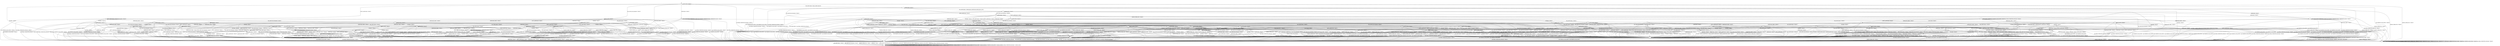 digraph h19 {
s0 [label="s0"];
s1 [label="s1"];
s2 [label="s2"];
s6 [label="s6"];
s8 [label="s8"];
s10 [label="s10"];
s39 [label="s39"];
s46 [label="s46"];
s3 [label="s3"];
s4 [label="s4"];
s7 [label="s7"];
s9 [label="s9"];
s11 [label="s11"];
s15 [label="s15"];
s16 [label="s16"];
s47 [label="s47"];
s48 [label="s48"];
s49 [label="s49"];
s51 [label="s51"];
s60 [label="s60"];
s61 [label="s61"];
s5 [label="s5"];
s12 [label="s12"];
s17 [label="s17"];
s18 [label="s18"];
s19 [label="s19"];
s24 [label="s24"];
s26 [label="s26"];
s27 [label="s27"];
s32 [label="s32"];
s50 [label="s50"];
s52 [label="s52"];
s62 [label="s62"];
s63 [label="s63"];
s64 [label="s64"];
s66 [label="s66"];
s68 [label="s68"];
s69 [label="s69"];
s70 [label="s70"];
s13 [label="s13"];
s20 [label="s20"];
s23 [label="s23"];
s28 [label="s28"];
s29 [label="s29"];
s30 [label="s30"];
s33 [label="s33"];
s34 [label="s34"];
s37 [label="s37"];
s53 [label="s53"];
s65 [label="s65"];
s67 [label="s67"];
s71 [label="s71"];
s14 [label="s14"];
s21 [label="s21"];
s22 [label="s22"];
s31 [label="s31"];
s36 [label="s36"];
s38 [label="s38"];
s40 [label="s40"];
s54 [label="s54"];
s57 [label="s57"];
s25 [label="s25"];
s35 [label="s35"];
s41 [label="s41"];
s42 [label="s42"];
s45 [label="s45"];
s55 [label="s55"];
s58 [label="s58"];
s43 [label="s43"];
s44 [label="s44"];
s56 [label="s56"];
s59 [label="s59"];
s0 -> s1 [label="RSA_CLIENT_HELLO / HELLO_VERIFY_REQUEST"];
s0 -> s2 [label="RSA_CLIENT_KEY_EXCHANGE / TIMEOUT"];
s0 -> s8 [label="CHANGE_CIPHER_SPEC / TIMEOUT"];
s0 -> s10 [label="FINISHED / TIMEOUT"];
s0 -> s0 [label="APPLICATION / TIMEOUT"];
s0 -> s46 [label="CERTIFICATE / TIMEOUT"];
s0 -> s39 [label="EMPTY_CERTIFICATE / TIMEOUT"];
s0 -> s10 [label="CERTIFICATE_VERIFY / TIMEOUT"];
s0 -> s6 [label="Alert(WARNING,CLOSE_NOTIFY) / TIMEOUT"];
s0 -> s6 [label="Alert(FATAL,UNEXPECTED_MESSAGE) / TIMEOUT"];
s1 -> s3 [label="RSA_CLIENT_HELLO / SERVER_HELLO,CERTIFICATE,SERVER_HELLO_DONE"];
s1 -> s4 [label="RSA_CLIENT_KEY_EXCHANGE / TIMEOUT"];
s1 -> s8 [label="CHANGE_CIPHER_SPEC / TIMEOUT"];
s1 -> s11 [label="FINISHED / TIMEOUT"];
s1 -> s1 [label="APPLICATION / TIMEOUT"];
s1 -> s16 [label="CERTIFICATE / TIMEOUT"];
s1 -> s15 [label="EMPTY_CERTIFICATE / TIMEOUT"];
s1 -> s11 [label="CERTIFICATE_VERIFY / TIMEOUT"];
s1 -> s6 [label="Alert(WARNING,CLOSE_NOTIFY) / Alert(WARNING,CLOSE_NOTIFY)"];
s1 -> s6 [label="Alert(FATAL,UNEXPECTED_MESSAGE) / TIMEOUT"];
s2 -> s49 [label="RSA_CLIENT_HELLO / TIMEOUT"];
s2 -> s10 [label="RSA_CLIENT_KEY_EXCHANGE / TIMEOUT"];
s2 -> s9 [label="CHANGE_CIPHER_SPEC / TIMEOUT"];
s2 -> s60 [label="FINISHED / TIMEOUT"];
s2 -> s2 [label="APPLICATION / TIMEOUT"];
s2 -> s51 [label="CERTIFICATE / TIMEOUT"];
s2 -> s51 [label="EMPTY_CERTIFICATE / TIMEOUT"];
s2 -> s47 [label="CERTIFICATE_VERIFY / TIMEOUT"];
s2 -> s6 [label="Alert(WARNING,CLOSE_NOTIFY) / TIMEOUT"];
s2 -> s6 [label="Alert(FATAL,UNEXPECTED_MESSAGE) / TIMEOUT"];
s6 -> s7 [label="RSA_CLIENT_HELLO / TIMEOUT"];
s6 -> s7 [label="RSA_CLIENT_KEY_EXCHANGE / TIMEOUT"];
s6 -> s7 [label="CHANGE_CIPHER_SPEC / TIMEOUT"];
s6 -> s7 [label="FINISHED / TIMEOUT"];
s6 -> s7 [label="APPLICATION / TIMEOUT"];
s6 -> s7 [label="CERTIFICATE / TIMEOUT"];
s6 -> s7 [label="EMPTY_CERTIFICATE / TIMEOUT"];
s6 -> s7 [label="CERTIFICATE_VERIFY / TIMEOUT"];
s6 -> s7 [label="Alert(WARNING,CLOSE_NOTIFY) / TIMEOUT"];
s6 -> s7 [label="Alert(FATAL,UNEXPECTED_MESSAGE) / TIMEOUT"];
s8 -> s8 [label="RSA_CLIENT_HELLO / TIMEOUT"];
s8 -> s8 [label="RSA_CLIENT_KEY_EXCHANGE / TIMEOUT"];
s8 -> s8 [label="CHANGE_CIPHER_SPEC / TIMEOUT"];
s8 -> s8 [label="FINISHED / TIMEOUT"];
s8 -> s8 [label="APPLICATION / TIMEOUT"];
s8 -> s8 [label="CERTIFICATE / TIMEOUT"];
s8 -> s8 [label="EMPTY_CERTIFICATE / TIMEOUT"];
s8 -> s8 [label="CERTIFICATE_VERIFY / TIMEOUT"];
s8 -> s8 [label="Alert(WARNING,CLOSE_NOTIFY) / TIMEOUT"];
s8 -> s8 [label="Alert(FATAL,UNEXPECTED_MESSAGE) / TIMEOUT"];
s10 -> s10 [label="RSA_CLIENT_HELLO / TIMEOUT"];
s10 -> s10 [label="RSA_CLIENT_KEY_EXCHANGE / TIMEOUT"];
s10 -> s8 [label="CHANGE_CIPHER_SPEC / TIMEOUT"];
s10 -> s10 [label="FINISHED / TIMEOUT"];
s10 -> s10 [label="APPLICATION / TIMEOUT"];
s10 -> s10 [label="CERTIFICATE / TIMEOUT"];
s10 -> s10 [label="EMPTY_CERTIFICATE / TIMEOUT"];
s10 -> s10 [label="CERTIFICATE_VERIFY / TIMEOUT"];
s10 -> s6 [label="Alert(WARNING,CLOSE_NOTIFY) / TIMEOUT"];
s10 -> s6 [label="Alert(FATAL,UNEXPECTED_MESSAGE) / TIMEOUT"];
s39 -> s39 [label="RSA_CLIENT_HELLO / TIMEOUT"];
s39 -> s51 [label="RSA_CLIENT_KEY_EXCHANGE / TIMEOUT"];
s39 -> s9 [label="CHANGE_CIPHER_SPEC / TIMEOUT"];
s39 -> s61 [label="FINISHED / TIMEOUT"];
s39 -> s39 [label="APPLICATION / TIMEOUT"];
s39 -> s10 [label="CERTIFICATE / TIMEOUT"];
s39 -> s10 [label="EMPTY_CERTIFICATE / TIMEOUT"];
s39 -> s48 [label="CERTIFICATE_VERIFY / TIMEOUT"];
s39 -> s6 [label="Alert(WARNING,CLOSE_NOTIFY) / TIMEOUT"];
s39 -> s6 [label="Alert(FATAL,UNEXPECTED_MESSAGE) / TIMEOUT"];
s46 -> s46 [label="RSA_CLIENT_HELLO / TIMEOUT"];
s46 -> s46 [label="RSA_CLIENT_KEY_EXCHANGE / TIMEOUT"];
s46 -> s8 [label="CHANGE_CIPHER_SPEC / TIMEOUT"];
s46 -> s46 [label="FINISHED / TIMEOUT"];
s46 -> s46 [label="APPLICATION / TIMEOUT"];
s46 -> s10 [label="CERTIFICATE / TIMEOUT"];
s46 -> s10 [label="EMPTY_CERTIFICATE / TIMEOUT"];
s46 -> s48 [label="CERTIFICATE_VERIFY / TIMEOUT"];
s46 -> s6 [label="Alert(WARNING,CLOSE_NOTIFY) / TIMEOUT"];
s46 -> s6 [label="Alert(FATAL,UNEXPECTED_MESSAGE) / TIMEOUT"];
s3 -> s6 [label="RSA_CLIENT_HELLO / Alert(FATAL,UNEXPECTED_MESSAGE)"];
s3 -> s12 [label="RSA_CLIENT_KEY_EXCHANGE / TIMEOUT"];
s3 -> s8 [label="CHANGE_CIPHER_SPEC / TIMEOUT"];
s3 -> s11 [label="FINISHED / TIMEOUT"];
s3 -> s3 [label="APPLICATION / TIMEOUT"];
s3 -> s16 [label="CERTIFICATE / TIMEOUT"];
s3 -> s15 [label="EMPTY_CERTIFICATE / TIMEOUT"];
s3 -> s11 [label="CERTIFICATE_VERIFY / TIMEOUT"];
s3 -> s6 [label="Alert(WARNING,CLOSE_NOTIFY) / Alert(WARNING,CLOSE_NOTIFY)"];
s3 -> s6 [label="Alert(FATAL,UNEXPECTED_MESSAGE) / TIMEOUT"];
s4 -> s19 [label="RSA_CLIENT_HELLO / TIMEOUT"];
s4 -> s11 [label="RSA_CLIENT_KEY_EXCHANGE / TIMEOUT"];
s4 -> s5 [label="CHANGE_CIPHER_SPEC / TIMEOUT"];
s4 -> s17 [label="FINISHED / TIMEOUT"];
s4 -> s4 [label="APPLICATION / TIMEOUT"];
s4 -> s26 [label="CERTIFICATE / TIMEOUT"];
s4 -> s26 [label="EMPTY_CERTIFICATE / TIMEOUT"];
s4 -> s32 [label="CERTIFICATE_VERIFY / TIMEOUT"];
s4 -> s6 [label="Alert(WARNING,CLOSE_NOTIFY) / Alert(WARNING,CLOSE_NOTIFY)"];
s4 -> s6 [label="Alert(FATAL,UNEXPECTED_MESSAGE) / TIMEOUT"];
s7 -> s7 [label="RSA_CLIENT_HELLO / SOCKET_CLOSED"];
s7 -> s7 [label="RSA_CLIENT_KEY_EXCHANGE / SOCKET_CLOSED"];
s7 -> s7 [label="CHANGE_CIPHER_SPEC / SOCKET_CLOSED"];
s7 -> s7 [label="FINISHED / SOCKET_CLOSED"];
s7 -> s7 [label="APPLICATION / SOCKET_CLOSED"];
s7 -> s7 [label="CERTIFICATE / SOCKET_CLOSED"];
s7 -> s7 [label="EMPTY_CERTIFICATE / SOCKET_CLOSED"];
s7 -> s7 [label="CERTIFICATE_VERIFY / SOCKET_CLOSED"];
s7 -> s7 [label="Alert(WARNING,CLOSE_NOTIFY) / SOCKET_CLOSED"];
s7 -> s7 [label="Alert(FATAL,UNEXPECTED_MESSAGE) / SOCKET_CLOSED"];
s9 -> s6 [label="RSA_CLIENT_HELLO / TIMEOUT"];
s9 -> s6 [label="RSA_CLIENT_KEY_EXCHANGE / TIMEOUT"];
s9 -> s8 [label="CHANGE_CIPHER_SPEC / TIMEOUT"];
s9 -> s6 [label="FINISHED / TIMEOUT"];
s9 -> s9 [label="APPLICATION / TIMEOUT"];
s9 -> s6 [label="CERTIFICATE / TIMEOUT"];
s9 -> s6 [label="EMPTY_CERTIFICATE / TIMEOUT"];
s9 -> s6 [label="CERTIFICATE_VERIFY / TIMEOUT"];
s9 -> s9 [label="Alert(WARNING,CLOSE_NOTIFY) / TIMEOUT"];
s9 -> s9 [label="Alert(FATAL,UNEXPECTED_MESSAGE) / TIMEOUT"];
s11 -> s11 [label="RSA_CLIENT_HELLO / TIMEOUT"];
s11 -> s11 [label="RSA_CLIENT_KEY_EXCHANGE / TIMEOUT"];
s11 -> s8 [label="CHANGE_CIPHER_SPEC / TIMEOUT"];
s11 -> s11 [label="FINISHED / TIMEOUT"];
s11 -> s11 [label="APPLICATION / TIMEOUT"];
s11 -> s11 [label="CERTIFICATE / TIMEOUT"];
s11 -> s11 [label="EMPTY_CERTIFICATE / TIMEOUT"];
s11 -> s11 [label="CERTIFICATE_VERIFY / TIMEOUT"];
s11 -> s6 [label="Alert(WARNING,CLOSE_NOTIFY) / Alert(WARNING,CLOSE_NOTIFY)"];
s11 -> s6 [label="Alert(FATAL,UNEXPECTED_MESSAGE) / TIMEOUT"];
s15 -> s24 [label="RSA_CLIENT_HELLO / TIMEOUT"];
s15 -> s26 [label="RSA_CLIENT_KEY_EXCHANGE / TIMEOUT"];
s15 -> s5 [label="CHANGE_CIPHER_SPEC / TIMEOUT"];
s15 -> s18 [label="FINISHED / TIMEOUT"];
s15 -> s15 [label="APPLICATION / TIMEOUT"];
s15 -> s11 [label="CERTIFICATE / TIMEOUT"];
s15 -> s11 [label="EMPTY_CERTIFICATE / TIMEOUT"];
s15 -> s27 [label="CERTIFICATE_VERIFY / TIMEOUT"];
s15 -> s6 [label="Alert(WARNING,CLOSE_NOTIFY) / Alert(WARNING,CLOSE_NOTIFY)"];
s15 -> s6 [label="Alert(FATAL,UNEXPECTED_MESSAGE) / TIMEOUT"];
s16 -> s16 [label="RSA_CLIENT_HELLO / TIMEOUT"];
s16 -> s16 [label="RSA_CLIENT_KEY_EXCHANGE / TIMEOUT"];
s16 -> s8 [label="CHANGE_CIPHER_SPEC / TIMEOUT"];
s16 -> s16 [label="FINISHED / TIMEOUT"];
s16 -> s16 [label="APPLICATION / TIMEOUT"];
s16 -> s11 [label="CERTIFICATE / TIMEOUT"];
s16 -> s11 [label="EMPTY_CERTIFICATE / TIMEOUT"];
s16 -> s27 [label="CERTIFICATE_VERIFY / TIMEOUT"];
s16 -> s6 [label="Alert(WARNING,CLOSE_NOTIFY) / Alert(WARNING,CLOSE_NOTIFY)"];
s16 -> s6 [label="Alert(FATAL,UNEXPECTED_MESSAGE) / TIMEOUT"];
s47 -> s50 [label="RSA_CLIENT_HELLO / TIMEOUT"];
s47 -> s10 [label="RSA_CLIENT_KEY_EXCHANGE / TIMEOUT"];
s47 -> s9 [label="CHANGE_CIPHER_SPEC / TIMEOUT"];
s47 -> s62 [label="FINISHED / TIMEOUT"];
s47 -> s47 [label="APPLICATION / TIMEOUT"];
s47 -> s52 [label="CERTIFICATE / TIMEOUT"];
s47 -> s52 [label="EMPTY_CERTIFICATE / TIMEOUT"];
s47 -> s10 [label="CERTIFICATE_VERIFY / TIMEOUT"];
s47 -> s6 [label="Alert(WARNING,CLOSE_NOTIFY) / TIMEOUT"];
s47 -> s6 [label="Alert(FATAL,UNEXPECTED_MESSAGE) / TIMEOUT"];
s48 -> s68 [label="RSA_CLIENT_HELLO / TIMEOUT"];
s48 -> s52 [label="RSA_CLIENT_KEY_EXCHANGE / TIMEOUT"];
s48 -> s9 [label="CHANGE_CIPHER_SPEC / TIMEOUT"];
s48 -> s63 [label="FINISHED / TIMEOUT"];
s48 -> s48 [label="APPLICATION / TIMEOUT"];
s48 -> s10 [label="CERTIFICATE / TIMEOUT"];
s48 -> s10 [label="EMPTY_CERTIFICATE / TIMEOUT"];
s48 -> s10 [label="CERTIFICATE_VERIFY / TIMEOUT"];
s48 -> s6 [label="Alert(WARNING,CLOSE_NOTIFY) / TIMEOUT"];
s48 -> s6 [label="Alert(FATAL,UNEXPECTED_MESSAGE) / TIMEOUT"];
s49 -> s10 [label="RSA_CLIENT_HELLO / TIMEOUT"];
s49 -> s10 [label="RSA_CLIENT_KEY_EXCHANGE / TIMEOUT"];
s49 -> s9 [label="CHANGE_CIPHER_SPEC / TIMEOUT"];
s49 -> s64 [label="FINISHED / TIMEOUT"];
s49 -> s49 [label="APPLICATION / TIMEOUT"];
s49 -> s69 [label="CERTIFICATE / TIMEOUT"];
s49 -> s69 [label="EMPTY_CERTIFICATE / TIMEOUT"];
s49 -> s50 [label="CERTIFICATE_VERIFY / TIMEOUT"];
s49 -> s6 [label="Alert(WARNING,CLOSE_NOTIFY) / TIMEOUT"];
s49 -> s6 [label="Alert(FATAL,UNEXPECTED_MESSAGE) / TIMEOUT"];
s51 -> s69 [label="RSA_CLIENT_HELLO / TIMEOUT"];
s51 -> s10 [label="RSA_CLIENT_KEY_EXCHANGE / TIMEOUT"];
s51 -> s9 [label="CHANGE_CIPHER_SPEC / TIMEOUT"];
s51 -> s66 [label="FINISHED / TIMEOUT"];
s51 -> s51 [label="APPLICATION / TIMEOUT"];
s51 -> s10 [label="CERTIFICATE / TIMEOUT"];
s51 -> s10 [label="EMPTY_CERTIFICATE / TIMEOUT"];
s51 -> s52 [label="CERTIFICATE_VERIFY / TIMEOUT"];
s51 -> s6 [label="Alert(WARNING,CLOSE_NOTIFY) / TIMEOUT"];
s51 -> s6 [label="Alert(FATAL,UNEXPECTED_MESSAGE) / TIMEOUT"];
s60 -> s64 [label="RSA_CLIENT_HELLO / TIMEOUT"];
s60 -> s10 [label="RSA_CLIENT_KEY_EXCHANGE / TIMEOUT"];
s60 -> s9 [label="CHANGE_CIPHER_SPEC / TIMEOUT"];
s60 -> s10 [label="FINISHED / TIMEOUT"];
s60 -> s60 [label="APPLICATION / TIMEOUT"];
s60 -> s66 [label="CERTIFICATE / TIMEOUT"];
s60 -> s66 [label="EMPTY_CERTIFICATE / TIMEOUT"];
s60 -> s62 [label="CERTIFICATE_VERIFY / TIMEOUT"];
s60 -> s6 [label="Alert(WARNING,CLOSE_NOTIFY) / TIMEOUT"];
s60 -> s6 [label="Alert(FATAL,UNEXPECTED_MESSAGE) / TIMEOUT"];
s61 -> s70 [label="RSA_CLIENT_HELLO / TIMEOUT"];
s61 -> s66 [label="RSA_CLIENT_KEY_EXCHANGE / TIMEOUT"];
s61 -> s9 [label="CHANGE_CIPHER_SPEC / TIMEOUT"];
s61 -> s10 [label="FINISHED / TIMEOUT"];
s61 -> s61 [label="APPLICATION / TIMEOUT"];
s61 -> s10 [label="CERTIFICATE / TIMEOUT"];
s61 -> s10 [label="EMPTY_CERTIFICATE / TIMEOUT"];
s61 -> s63 [label="CERTIFICATE_VERIFY / TIMEOUT"];
s61 -> s6 [label="Alert(WARNING,CLOSE_NOTIFY) / TIMEOUT"];
s61 -> s6 [label="Alert(FATAL,UNEXPECTED_MESSAGE) / TIMEOUT"];
s5 -> s6 [label="RSA_CLIENT_HELLO / Alert(FATAL,UNEXPECTED_MESSAGE)"];
s5 -> s6 [label="RSA_CLIENT_KEY_EXCHANGE / Alert(FATAL,UNEXPECTED_MESSAGE)"];
s5 -> s8 [label="CHANGE_CIPHER_SPEC / TIMEOUT"];
s5 -> s6 [label="FINISHED / Alert(FATAL,UNEXPECTED_MESSAGE)"];
s5 -> s5 [label="APPLICATION / TIMEOUT"];
s5 -> s6 [label="CERTIFICATE / Alert(FATAL,UNEXPECTED_MESSAGE)"];
s5 -> s6 [label="EMPTY_CERTIFICATE / Alert(FATAL,UNEXPECTED_MESSAGE)"];
s5 -> s6 [label="CERTIFICATE_VERIFY / Alert(FATAL,UNEXPECTED_MESSAGE)"];
s5 -> s5 [label="Alert(WARNING,CLOSE_NOTIFY) / TIMEOUT"];
s5 -> s5 [label="Alert(FATAL,UNEXPECTED_MESSAGE) / TIMEOUT"];
s12 -> s19 [label="RSA_CLIENT_HELLO / TIMEOUT"];
s12 -> s11 [label="RSA_CLIENT_KEY_EXCHANGE / TIMEOUT"];
s12 -> s13 [label="CHANGE_CIPHER_SPEC / TIMEOUT"];
s12 -> s17 [label="FINISHED / TIMEOUT"];
s12 -> s12 [label="APPLICATION / TIMEOUT"];
s12 -> s26 [label="CERTIFICATE / TIMEOUT"];
s12 -> s26 [label="EMPTY_CERTIFICATE / TIMEOUT"];
s12 -> s32 [label="CERTIFICATE_VERIFY / TIMEOUT"];
s12 -> s6 [label="Alert(WARNING,CLOSE_NOTIFY) / Alert(WARNING,CLOSE_NOTIFY)"];
s12 -> s6 [label="Alert(FATAL,UNEXPECTED_MESSAGE) / TIMEOUT"];
s17 -> s20 [label="RSA_CLIENT_HELLO / TIMEOUT"];
s17 -> s11 [label="RSA_CLIENT_KEY_EXCHANGE / TIMEOUT"];
s17 -> s5 [label="CHANGE_CIPHER_SPEC / TIMEOUT"];
s17 -> s11 [label="FINISHED / TIMEOUT"];
s17 -> s17 [label="APPLICATION / TIMEOUT"];
s17 -> s30 [label="CERTIFICATE / TIMEOUT"];
s17 -> s30 [label="EMPTY_CERTIFICATE / TIMEOUT"];
s17 -> s53 [label="CERTIFICATE_VERIFY / TIMEOUT"];
s17 -> s6 [label="Alert(WARNING,CLOSE_NOTIFY) / Alert(WARNING,CLOSE_NOTIFY)"];
s17 -> s6 [label="Alert(FATAL,UNEXPECTED_MESSAGE) / TIMEOUT"];
s18 -> s23 [label="RSA_CLIENT_HELLO / TIMEOUT"];
s18 -> s30 [label="RSA_CLIENT_KEY_EXCHANGE / TIMEOUT"];
s18 -> s5 [label="CHANGE_CIPHER_SPEC / TIMEOUT"];
s18 -> s11 [label="FINISHED / TIMEOUT"];
s18 -> s18 [label="APPLICATION / TIMEOUT"];
s18 -> s11 [label="CERTIFICATE / TIMEOUT"];
s18 -> s11 [label="EMPTY_CERTIFICATE / TIMEOUT"];
s18 -> s33 [label="CERTIFICATE_VERIFY / TIMEOUT"];
s18 -> s6 [label="Alert(WARNING,CLOSE_NOTIFY) / Alert(WARNING,CLOSE_NOTIFY)"];
s18 -> s6 [label="Alert(FATAL,UNEXPECTED_MESSAGE) / TIMEOUT"];
s19 -> s11 [label="RSA_CLIENT_HELLO / TIMEOUT"];
s19 -> s11 [label="RSA_CLIENT_KEY_EXCHANGE / TIMEOUT"];
s19 -> s5 [label="CHANGE_CIPHER_SPEC / TIMEOUT"];
s19 -> s20 [label="FINISHED / TIMEOUT"];
s19 -> s19 [label="APPLICATION / TIMEOUT"];
s19 -> s28 [label="CERTIFICATE / TIMEOUT"];
s19 -> s28 [label="EMPTY_CERTIFICATE / TIMEOUT"];
s19 -> s34 [label="CERTIFICATE_VERIFY / TIMEOUT"];
s19 -> s6 [label="Alert(WARNING,CLOSE_NOTIFY) / Alert(WARNING,CLOSE_NOTIFY)"];
s19 -> s6 [label="Alert(FATAL,UNEXPECTED_MESSAGE) / TIMEOUT"];
s24 -> s11 [label="RSA_CLIENT_HELLO / TIMEOUT"];
s24 -> s28 [label="RSA_CLIENT_KEY_EXCHANGE / TIMEOUT"];
s24 -> s5 [label="CHANGE_CIPHER_SPEC / TIMEOUT"];
s24 -> s23 [label="FINISHED / TIMEOUT"];
s24 -> s24 [label="APPLICATION / TIMEOUT"];
s24 -> s11 [label="CERTIFICATE / TIMEOUT"];
s24 -> s11 [label="EMPTY_CERTIFICATE / TIMEOUT"];
s24 -> s29 [label="CERTIFICATE_VERIFY / TIMEOUT"];
s24 -> s6 [label="Alert(WARNING,CLOSE_NOTIFY) / Alert(WARNING,CLOSE_NOTIFY)"];
s24 -> s6 [label="Alert(FATAL,UNEXPECTED_MESSAGE) / TIMEOUT"];
s26 -> s28 [label="RSA_CLIENT_HELLO / TIMEOUT"];
s26 -> s11 [label="RSA_CLIENT_KEY_EXCHANGE / TIMEOUT"];
s26 -> s5 [label="CHANGE_CIPHER_SPEC / TIMEOUT"];
s26 -> s30 [label="FINISHED / TIMEOUT"];
s26 -> s26 [label="APPLICATION / TIMEOUT"];
s26 -> s11 [label="CERTIFICATE / TIMEOUT"];
s26 -> s11 [label="EMPTY_CERTIFICATE / TIMEOUT"];
s26 -> s37 [label="CERTIFICATE_VERIFY / TIMEOUT"];
s26 -> s6 [label="Alert(WARNING,CLOSE_NOTIFY) / Alert(WARNING,CLOSE_NOTIFY)"];
s26 -> s6 [label="Alert(FATAL,UNEXPECTED_MESSAGE) / TIMEOUT"];
s27 -> s29 [label="RSA_CLIENT_HELLO / TIMEOUT"];
s27 -> s37 [label="RSA_CLIENT_KEY_EXCHANGE / TIMEOUT"];
s27 -> s5 [label="CHANGE_CIPHER_SPEC / TIMEOUT"];
s27 -> s33 [label="FINISHED / TIMEOUT"];
s27 -> s27 [label="APPLICATION / TIMEOUT"];
s27 -> s11 [label="CERTIFICATE / TIMEOUT"];
s27 -> s11 [label="EMPTY_CERTIFICATE / TIMEOUT"];
s27 -> s11 [label="CERTIFICATE_VERIFY / TIMEOUT"];
s27 -> s6 [label="Alert(WARNING,CLOSE_NOTIFY) / Alert(WARNING,CLOSE_NOTIFY)"];
s27 -> s6 [label="Alert(FATAL,UNEXPECTED_MESSAGE) / TIMEOUT"];
s32 -> s34 [label="RSA_CLIENT_HELLO / TIMEOUT"];
s32 -> s11 [label="RSA_CLIENT_KEY_EXCHANGE / TIMEOUT"];
s32 -> s5 [label="CHANGE_CIPHER_SPEC / TIMEOUT"];
s32 -> s53 [label="FINISHED / TIMEOUT"];
s32 -> s32 [label="APPLICATION / TIMEOUT"];
s32 -> s37 [label="CERTIFICATE / TIMEOUT"];
s32 -> s37 [label="EMPTY_CERTIFICATE / TIMEOUT"];
s32 -> s11 [label="CERTIFICATE_VERIFY / TIMEOUT"];
s32 -> s6 [label="Alert(WARNING,CLOSE_NOTIFY) / Alert(WARNING,CLOSE_NOTIFY)"];
s32 -> s6 [label="Alert(FATAL,UNEXPECTED_MESSAGE) / TIMEOUT"];
s50 -> s10 [label="RSA_CLIENT_HELLO / TIMEOUT"];
s50 -> s10 [label="RSA_CLIENT_KEY_EXCHANGE / TIMEOUT"];
s50 -> s9 [label="CHANGE_CIPHER_SPEC / TIMEOUT"];
s50 -> s65 [label="FINISHED / TIMEOUT"];
s50 -> s50 [label="APPLICATION / TIMEOUT"];
s50 -> s68 [label="CERTIFICATE / TIMEOUT"];
s50 -> s68 [label="EMPTY_CERTIFICATE / TIMEOUT"];
s50 -> s10 [label="CERTIFICATE_VERIFY / TIMEOUT"];
s50 -> s6 [label="Alert(WARNING,CLOSE_NOTIFY) / TIMEOUT"];
s50 -> s6 [label="Alert(FATAL,UNEXPECTED_MESSAGE) / TIMEOUT"];
s52 -> s68 [label="RSA_CLIENT_HELLO / TIMEOUT"];
s52 -> s10 [label="RSA_CLIENT_KEY_EXCHANGE / TIMEOUT"];
s52 -> s9 [label="CHANGE_CIPHER_SPEC / TIMEOUT"];
s52 -> s67 [label="FINISHED / TIMEOUT"];
s52 -> s52 [label="APPLICATION / TIMEOUT"];
s52 -> s10 [label="CERTIFICATE / TIMEOUT"];
s52 -> s10 [label="EMPTY_CERTIFICATE / TIMEOUT"];
s52 -> s10 [label="CERTIFICATE_VERIFY / TIMEOUT"];
s52 -> s6 [label="Alert(WARNING,CLOSE_NOTIFY) / TIMEOUT"];
s52 -> s6 [label="Alert(FATAL,UNEXPECTED_MESSAGE) / TIMEOUT"];
s62 -> s65 [label="RSA_CLIENT_HELLO / TIMEOUT"];
s62 -> s10 [label="RSA_CLIENT_KEY_EXCHANGE / TIMEOUT"];
s62 -> s9 [label="CHANGE_CIPHER_SPEC / TIMEOUT"];
s62 -> s10 [label="FINISHED / TIMEOUT"];
s62 -> s62 [label="APPLICATION / TIMEOUT"];
s62 -> s67 [label="CERTIFICATE / TIMEOUT"];
s62 -> s67 [label="EMPTY_CERTIFICATE / TIMEOUT"];
s62 -> s10 [label="CERTIFICATE_VERIFY / TIMEOUT"];
s62 -> s6 [label="Alert(WARNING,CLOSE_NOTIFY) / TIMEOUT"];
s62 -> s6 [label="Alert(FATAL,UNEXPECTED_MESSAGE) / TIMEOUT"];
s63 -> s71 [label="RSA_CLIENT_HELLO / TIMEOUT"];
s63 -> s67 [label="RSA_CLIENT_KEY_EXCHANGE / TIMEOUT"];
s63 -> s9 [label="CHANGE_CIPHER_SPEC / TIMEOUT"];
s63 -> s10 [label="FINISHED / TIMEOUT"];
s63 -> s63 [label="APPLICATION / TIMEOUT"];
s63 -> s10 [label="CERTIFICATE / TIMEOUT"];
s63 -> s10 [label="EMPTY_CERTIFICATE / TIMEOUT"];
s63 -> s10 [label="CERTIFICATE_VERIFY / TIMEOUT"];
s63 -> s6 [label="Alert(WARNING,CLOSE_NOTIFY) / TIMEOUT"];
s63 -> s6 [label="Alert(FATAL,UNEXPECTED_MESSAGE) / TIMEOUT"];
s64 -> s10 [label="RSA_CLIENT_HELLO / TIMEOUT"];
s64 -> s10 [label="RSA_CLIENT_KEY_EXCHANGE / TIMEOUT"];
s64 -> s9 [label="CHANGE_CIPHER_SPEC / TIMEOUT"];
s64 -> s10 [label="FINISHED / TIMEOUT"];
s64 -> s64 [label="APPLICATION / TIMEOUT"];
s64 -> s70 [label="CERTIFICATE / TIMEOUT"];
s64 -> s70 [label="EMPTY_CERTIFICATE / TIMEOUT"];
s64 -> s65 [label="CERTIFICATE_VERIFY / TIMEOUT"];
s64 -> s6 [label="Alert(WARNING,CLOSE_NOTIFY) / TIMEOUT"];
s64 -> s6 [label="Alert(FATAL,UNEXPECTED_MESSAGE) / TIMEOUT"];
s66 -> s70 [label="RSA_CLIENT_HELLO / TIMEOUT"];
s66 -> s10 [label="RSA_CLIENT_KEY_EXCHANGE / TIMEOUT"];
s66 -> s9 [label="CHANGE_CIPHER_SPEC / TIMEOUT"];
s66 -> s10 [label="FINISHED / TIMEOUT"];
s66 -> s66 [label="APPLICATION / TIMEOUT"];
s66 -> s10 [label="CERTIFICATE / TIMEOUT"];
s66 -> s10 [label="EMPTY_CERTIFICATE / TIMEOUT"];
s66 -> s67 [label="CERTIFICATE_VERIFY / TIMEOUT"];
s66 -> s6 [label="Alert(WARNING,CLOSE_NOTIFY) / TIMEOUT"];
s66 -> s6 [label="Alert(FATAL,UNEXPECTED_MESSAGE) / TIMEOUT"];
s68 -> s10 [label="RSA_CLIENT_HELLO / TIMEOUT"];
s68 -> s68 [label="RSA_CLIENT_KEY_EXCHANGE / TIMEOUT"];
s68 -> s9 [label="CHANGE_CIPHER_SPEC / TIMEOUT"];
s68 -> s71 [label="FINISHED / TIMEOUT"];
s68 -> s68 [label="APPLICATION / TIMEOUT"];
s68 -> s10 [label="CERTIFICATE / TIMEOUT"];
s68 -> s10 [label="EMPTY_CERTIFICATE / TIMEOUT"];
s68 -> s10 [label="CERTIFICATE_VERIFY / TIMEOUT"];
s68 -> s6 [label="Alert(WARNING,CLOSE_NOTIFY) / TIMEOUT"];
s68 -> s6 [label="Alert(FATAL,UNEXPECTED_MESSAGE) / TIMEOUT"];
s69 -> s10 [label="RSA_CLIENT_HELLO / TIMEOUT"];
s69 -> s10 [label="RSA_CLIENT_KEY_EXCHANGE / TIMEOUT"];
s69 -> s9 [label="CHANGE_CIPHER_SPEC / TIMEOUT"];
s69 -> s70 [label="FINISHED / TIMEOUT"];
s69 -> s69 [label="APPLICATION / TIMEOUT"];
s69 -> s10 [label="CERTIFICATE / TIMEOUT"];
s69 -> s10 [label="EMPTY_CERTIFICATE / TIMEOUT"];
s69 -> s68 [label="CERTIFICATE_VERIFY / TIMEOUT"];
s69 -> s6 [label="Alert(WARNING,CLOSE_NOTIFY) / TIMEOUT"];
s69 -> s6 [label="Alert(FATAL,UNEXPECTED_MESSAGE) / TIMEOUT"];
s70 -> s10 [label="RSA_CLIENT_HELLO / TIMEOUT"];
s70 -> s70 [label="RSA_CLIENT_KEY_EXCHANGE / TIMEOUT"];
s70 -> s9 [label="CHANGE_CIPHER_SPEC / TIMEOUT"];
s70 -> s10 [label="FINISHED / TIMEOUT"];
s70 -> s70 [label="APPLICATION / TIMEOUT"];
s70 -> s10 [label="CERTIFICATE / TIMEOUT"];
s70 -> s10 [label="EMPTY_CERTIFICATE / TIMEOUT"];
s70 -> s71 [label="CERTIFICATE_VERIFY / TIMEOUT"];
s70 -> s6 [label="Alert(WARNING,CLOSE_NOTIFY) / TIMEOUT"];
s70 -> s6 [label="Alert(FATAL,UNEXPECTED_MESSAGE) / TIMEOUT"];
s13 -> s40 [label="RSA_CLIENT_HELLO / TIMEOUT"];
s13 -> s11 [label="RSA_CLIENT_KEY_EXCHANGE / TIMEOUT"];
s13 -> s8 [label="CHANGE_CIPHER_SPEC / TIMEOUT"];
s13 -> s14 [label="FINISHED / CHANGE_CIPHER_SPEC,FINISHED,CHANGE_CIPHER_SPEC,FINISHED"];
s13 -> s13 [label="APPLICATION / TIMEOUT"];
s13 -> s21 [label="CERTIFICATE / TIMEOUT"];
s13 -> s21 [label="EMPTY_CERTIFICATE / TIMEOUT"];
s13 -> s22 [label="CERTIFICATE_VERIFY / TIMEOUT"];
s13 -> s13 [label="Alert(WARNING,CLOSE_NOTIFY) / TIMEOUT"];
s13 -> s13 [label="Alert(FATAL,UNEXPECTED_MESSAGE) / TIMEOUT"];
s20 -> s11 [label="RSA_CLIENT_HELLO / TIMEOUT"];
s20 -> s11 [label="RSA_CLIENT_KEY_EXCHANGE / TIMEOUT"];
s20 -> s5 [label="CHANGE_CIPHER_SPEC / TIMEOUT"];
s20 -> s11 [label="FINISHED / TIMEOUT"];
s20 -> s20 [label="APPLICATION / TIMEOUT"];
s20 -> s31 [label="CERTIFICATE / TIMEOUT"];
s20 -> s31 [label="EMPTY_CERTIFICATE / TIMEOUT"];
s20 -> s54 [label="CERTIFICATE_VERIFY / TIMEOUT"];
s20 -> s6 [label="Alert(WARNING,CLOSE_NOTIFY) / Alert(WARNING,CLOSE_NOTIFY)"];
s20 -> s6 [label="Alert(FATAL,UNEXPECTED_MESSAGE) / TIMEOUT"];
s23 -> s11 [label="RSA_CLIENT_HELLO / TIMEOUT"];
s23 -> s31 [label="RSA_CLIENT_KEY_EXCHANGE / TIMEOUT"];
s23 -> s5 [label="CHANGE_CIPHER_SPEC / TIMEOUT"];
s23 -> s11 [label="FINISHED / TIMEOUT"];
s23 -> s23 [label="APPLICATION / TIMEOUT"];
s23 -> s11 [label="CERTIFICATE / TIMEOUT"];
s23 -> s11 [label="EMPTY_CERTIFICATE / TIMEOUT"];
s23 -> s36 [label="CERTIFICATE_VERIFY / TIMEOUT"];
s23 -> s6 [label="Alert(WARNING,CLOSE_NOTIFY) / Alert(WARNING,CLOSE_NOTIFY)"];
s23 -> s6 [label="Alert(FATAL,UNEXPECTED_MESSAGE) / TIMEOUT"];
s28 -> s11 [label="RSA_CLIENT_HELLO / TIMEOUT"];
s28 -> s11 [label="RSA_CLIENT_KEY_EXCHANGE / TIMEOUT"];
s28 -> s5 [label="CHANGE_CIPHER_SPEC / TIMEOUT"];
s28 -> s31 [label="FINISHED / TIMEOUT"];
s28 -> s28 [label="APPLICATION / TIMEOUT"];
s28 -> s11 [label="CERTIFICATE / TIMEOUT"];
s28 -> s11 [label="EMPTY_CERTIFICATE / TIMEOUT"];
s28 -> s38 [label="CERTIFICATE_VERIFY / TIMEOUT"];
s28 -> s6 [label="Alert(WARNING,CLOSE_NOTIFY) / Alert(WARNING,CLOSE_NOTIFY)"];
s28 -> s6 [label="Alert(FATAL,UNEXPECTED_MESSAGE) / TIMEOUT"];
s29 -> s11 [label="RSA_CLIENT_HELLO / TIMEOUT"];
s29 -> s38 [label="RSA_CLIENT_KEY_EXCHANGE / TIMEOUT"];
s29 -> s5 [label="CHANGE_CIPHER_SPEC / TIMEOUT"];
s29 -> s36 [label="FINISHED / TIMEOUT"];
s29 -> s29 [label="APPLICATION / TIMEOUT"];
s29 -> s11 [label="CERTIFICATE / TIMEOUT"];
s29 -> s11 [label="EMPTY_CERTIFICATE / TIMEOUT"];
s29 -> s11 [label="CERTIFICATE_VERIFY / TIMEOUT"];
s29 -> s6 [label="Alert(WARNING,CLOSE_NOTIFY) / Alert(WARNING,CLOSE_NOTIFY)"];
s29 -> s6 [label="Alert(FATAL,UNEXPECTED_MESSAGE) / TIMEOUT"];
s30 -> s31 [label="RSA_CLIENT_HELLO / TIMEOUT"];
s30 -> s11 [label="RSA_CLIENT_KEY_EXCHANGE / TIMEOUT"];
s30 -> s5 [label="CHANGE_CIPHER_SPEC / TIMEOUT"];
s30 -> s11 [label="FINISHED / TIMEOUT"];
s30 -> s30 [label="APPLICATION / TIMEOUT"];
s30 -> s11 [label="CERTIFICATE / TIMEOUT"];
s30 -> s11 [label="EMPTY_CERTIFICATE / TIMEOUT"];
s30 -> s57 [label="CERTIFICATE_VERIFY / TIMEOUT"];
s30 -> s6 [label="Alert(WARNING,CLOSE_NOTIFY) / Alert(WARNING,CLOSE_NOTIFY)"];
s30 -> s6 [label="Alert(FATAL,UNEXPECTED_MESSAGE) / TIMEOUT"];
s33 -> s36 [label="RSA_CLIENT_HELLO / TIMEOUT"];
s33 -> s57 [label="RSA_CLIENT_KEY_EXCHANGE / TIMEOUT"];
s33 -> s5 [label="CHANGE_CIPHER_SPEC / TIMEOUT"];
s33 -> s11 [label="FINISHED / TIMEOUT"];
s33 -> s33 [label="APPLICATION / TIMEOUT"];
s33 -> s11 [label="CERTIFICATE / TIMEOUT"];
s33 -> s11 [label="EMPTY_CERTIFICATE / TIMEOUT"];
s33 -> s11 [label="CERTIFICATE_VERIFY / TIMEOUT"];
s33 -> s6 [label="Alert(WARNING,CLOSE_NOTIFY) / Alert(WARNING,CLOSE_NOTIFY)"];
s33 -> s6 [label="Alert(FATAL,UNEXPECTED_MESSAGE) / TIMEOUT"];
s34 -> s11 [label="RSA_CLIENT_HELLO / TIMEOUT"];
s34 -> s11 [label="RSA_CLIENT_KEY_EXCHANGE / TIMEOUT"];
s34 -> s5 [label="CHANGE_CIPHER_SPEC / TIMEOUT"];
s34 -> s54 [label="FINISHED / TIMEOUT"];
s34 -> s34 [label="APPLICATION / TIMEOUT"];
s34 -> s38 [label="CERTIFICATE / TIMEOUT"];
s34 -> s38 [label="EMPTY_CERTIFICATE / TIMEOUT"];
s34 -> s11 [label="CERTIFICATE_VERIFY / TIMEOUT"];
s34 -> s6 [label="Alert(WARNING,CLOSE_NOTIFY) / Alert(WARNING,CLOSE_NOTIFY)"];
s34 -> s6 [label="Alert(FATAL,UNEXPECTED_MESSAGE) / TIMEOUT"];
s37 -> s38 [label="RSA_CLIENT_HELLO / TIMEOUT"];
s37 -> s11 [label="RSA_CLIENT_KEY_EXCHANGE / TIMEOUT"];
s37 -> s5 [label="CHANGE_CIPHER_SPEC / TIMEOUT"];
s37 -> s57 [label="FINISHED / TIMEOUT"];
s37 -> s37 [label="APPLICATION / TIMEOUT"];
s37 -> s11 [label="CERTIFICATE / TIMEOUT"];
s37 -> s11 [label="EMPTY_CERTIFICATE / TIMEOUT"];
s37 -> s11 [label="CERTIFICATE_VERIFY / TIMEOUT"];
s37 -> s6 [label="Alert(WARNING,CLOSE_NOTIFY) / Alert(WARNING,CLOSE_NOTIFY)"];
s37 -> s6 [label="Alert(FATAL,UNEXPECTED_MESSAGE) / TIMEOUT"];
s53 -> s54 [label="RSA_CLIENT_HELLO / TIMEOUT"];
s53 -> s11 [label="RSA_CLIENT_KEY_EXCHANGE / TIMEOUT"];
s53 -> s5 [label="CHANGE_CIPHER_SPEC / TIMEOUT"];
s53 -> s11 [label="FINISHED / TIMEOUT"];
s53 -> s53 [label="APPLICATION / TIMEOUT"];
s53 -> s57 [label="CERTIFICATE / TIMEOUT"];
s53 -> s57 [label="EMPTY_CERTIFICATE / TIMEOUT"];
s53 -> s11 [label="CERTIFICATE_VERIFY / TIMEOUT"];
s53 -> s6 [label="Alert(WARNING,CLOSE_NOTIFY) / Alert(WARNING,CLOSE_NOTIFY)"];
s53 -> s6 [label="Alert(FATAL,UNEXPECTED_MESSAGE) / TIMEOUT"];
s65 -> s10 [label="RSA_CLIENT_HELLO / TIMEOUT"];
s65 -> s10 [label="RSA_CLIENT_KEY_EXCHANGE / TIMEOUT"];
s65 -> s9 [label="CHANGE_CIPHER_SPEC / TIMEOUT"];
s65 -> s10 [label="FINISHED / TIMEOUT"];
s65 -> s65 [label="APPLICATION / TIMEOUT"];
s65 -> s71 [label="CERTIFICATE / TIMEOUT"];
s65 -> s71 [label="EMPTY_CERTIFICATE / TIMEOUT"];
s65 -> s10 [label="CERTIFICATE_VERIFY / TIMEOUT"];
s65 -> s6 [label="Alert(WARNING,CLOSE_NOTIFY) / TIMEOUT"];
s65 -> s6 [label="Alert(FATAL,UNEXPECTED_MESSAGE) / TIMEOUT"];
s67 -> s71 [label="RSA_CLIENT_HELLO / TIMEOUT"];
s67 -> s10 [label="RSA_CLIENT_KEY_EXCHANGE / TIMEOUT"];
s67 -> s9 [label="CHANGE_CIPHER_SPEC / TIMEOUT"];
s67 -> s10 [label="FINISHED / TIMEOUT"];
s67 -> s67 [label="APPLICATION / TIMEOUT"];
s67 -> s10 [label="CERTIFICATE / TIMEOUT"];
s67 -> s10 [label="EMPTY_CERTIFICATE / TIMEOUT"];
s67 -> s10 [label="CERTIFICATE_VERIFY / TIMEOUT"];
s67 -> s6 [label="Alert(WARNING,CLOSE_NOTIFY) / TIMEOUT"];
s67 -> s6 [label="Alert(FATAL,UNEXPECTED_MESSAGE) / TIMEOUT"];
s71 -> s10 [label="RSA_CLIENT_HELLO / TIMEOUT"];
s71 -> s71 [label="RSA_CLIENT_KEY_EXCHANGE / TIMEOUT"];
s71 -> s9 [label="CHANGE_CIPHER_SPEC / TIMEOUT"];
s71 -> s10 [label="FINISHED / TIMEOUT"];
s71 -> s71 [label="APPLICATION / TIMEOUT"];
s71 -> s10 [label="CERTIFICATE / TIMEOUT"];
s71 -> s10 [label="EMPTY_CERTIFICATE / TIMEOUT"];
s71 -> s10 [label="CERTIFICATE_VERIFY / TIMEOUT"];
s71 -> s6 [label="Alert(WARNING,CLOSE_NOTIFY) / TIMEOUT"];
s71 -> s6 [label="Alert(FATAL,UNEXPECTED_MESSAGE) / TIMEOUT"];
s14 -> s14 [label="RSA_CLIENT_HELLO / TIMEOUT"];
s14 -> s14 [label="RSA_CLIENT_KEY_EXCHANGE / TIMEOUT"];
s14 -> s8 [label="CHANGE_CIPHER_SPEC / TIMEOUT"];
s14 -> s14 [label="FINISHED / TIMEOUT"];
s14 -> s6 [label="APPLICATION / APPLICATION"];
s14 -> s14 [label="CERTIFICATE / TIMEOUT"];
s14 -> s14 [label="EMPTY_CERTIFICATE / TIMEOUT"];
s14 -> s14 [label="CERTIFICATE_VERIFY / TIMEOUT"];
s14 -> s6 [label="Alert(WARNING,CLOSE_NOTIFY) / TIMEOUT"];
s14 -> s6 [label="Alert(FATAL,UNEXPECTED_MESSAGE) / TIMEOUT"];
s21 -> s41 [label="RSA_CLIENT_HELLO / TIMEOUT"];
s21 -> s11 [label="RSA_CLIENT_KEY_EXCHANGE / TIMEOUT"];
s21 -> s5 [label="CHANGE_CIPHER_SPEC / TIMEOUT"];
s21 -> s25 [label="FINISHED / TIMEOUT"];
s21 -> s11 [label="APPLICATION / TIMEOUT"];
s21 -> s11 [label="CERTIFICATE / TIMEOUT"];
s21 -> s11 [label="EMPTY_CERTIFICATE / TIMEOUT"];
s21 -> s35 [label="CERTIFICATE_VERIFY / TIMEOUT"];
s21 -> s6 [label="Alert(WARNING,CLOSE_NOTIFY) / Alert(WARNING,CLOSE_NOTIFY)"];
s21 -> s6 [label="Alert(FATAL,UNEXPECTED_MESSAGE) / TIMEOUT"];
s22 -> s42 [label="RSA_CLIENT_HELLO / TIMEOUT"];
s22 -> s11 [label="RSA_CLIENT_KEY_EXCHANGE / TIMEOUT"];
s22 -> s5 [label="CHANGE_CIPHER_SPEC / TIMEOUT"];
s22 -> s55 [label="FINISHED / TIMEOUT"];
s22 -> s11 [label="APPLICATION / TIMEOUT"];
s22 -> s35 [label="CERTIFICATE / TIMEOUT"];
s22 -> s35 [label="EMPTY_CERTIFICATE / TIMEOUT"];
s22 -> s11 [label="CERTIFICATE_VERIFY / TIMEOUT"];
s22 -> s6 [label="Alert(WARNING,CLOSE_NOTIFY) / Alert(WARNING,CLOSE_NOTIFY)"];
s22 -> s6 [label="Alert(FATAL,UNEXPECTED_MESSAGE) / TIMEOUT"];
s31 -> s11 [label="RSA_CLIENT_HELLO / TIMEOUT"];
s31 -> s11 [label="RSA_CLIENT_KEY_EXCHANGE / TIMEOUT"];
s31 -> s5 [label="CHANGE_CIPHER_SPEC / TIMEOUT"];
s31 -> s11 [label="FINISHED / TIMEOUT"];
s31 -> s31 [label="APPLICATION / TIMEOUT"];
s31 -> s11 [label="CERTIFICATE / TIMEOUT"];
s31 -> s11 [label="EMPTY_CERTIFICATE / TIMEOUT"];
s31 -> s58 [label="CERTIFICATE_VERIFY / TIMEOUT"];
s31 -> s6 [label="Alert(WARNING,CLOSE_NOTIFY) / Alert(WARNING,CLOSE_NOTIFY)"];
s31 -> s6 [label="Alert(FATAL,UNEXPECTED_MESSAGE) / TIMEOUT"];
s36 -> s11 [label="RSA_CLIENT_HELLO / TIMEOUT"];
s36 -> s58 [label="RSA_CLIENT_KEY_EXCHANGE / TIMEOUT"];
s36 -> s5 [label="CHANGE_CIPHER_SPEC / TIMEOUT"];
s36 -> s11 [label="FINISHED / TIMEOUT"];
s36 -> s36 [label="APPLICATION / TIMEOUT"];
s36 -> s11 [label="CERTIFICATE / TIMEOUT"];
s36 -> s11 [label="EMPTY_CERTIFICATE / TIMEOUT"];
s36 -> s11 [label="CERTIFICATE_VERIFY / TIMEOUT"];
s36 -> s6 [label="Alert(WARNING,CLOSE_NOTIFY) / Alert(WARNING,CLOSE_NOTIFY)"];
s36 -> s6 [label="Alert(FATAL,UNEXPECTED_MESSAGE) / TIMEOUT"];
s38 -> s11 [label="RSA_CLIENT_HELLO / TIMEOUT"];
s38 -> s11 [label="RSA_CLIENT_KEY_EXCHANGE / TIMEOUT"];
s38 -> s5 [label="CHANGE_CIPHER_SPEC / TIMEOUT"];
s38 -> s58 [label="FINISHED / TIMEOUT"];
s38 -> s38 [label="APPLICATION / TIMEOUT"];
s38 -> s11 [label="CERTIFICATE / TIMEOUT"];
s38 -> s11 [label="EMPTY_CERTIFICATE / TIMEOUT"];
s38 -> s11 [label="CERTIFICATE_VERIFY / TIMEOUT"];
s38 -> s6 [label="Alert(WARNING,CLOSE_NOTIFY) / Alert(WARNING,CLOSE_NOTIFY)"];
s38 -> s6 [label="Alert(FATAL,UNEXPECTED_MESSAGE) / TIMEOUT"];
s40 -> s11 [label="RSA_CLIENT_HELLO / TIMEOUT"];
s40 -> s11 [label="RSA_CLIENT_KEY_EXCHANGE / TIMEOUT"];
s40 -> s5 [label="CHANGE_CIPHER_SPEC / TIMEOUT"];
s40 -> s45 [label="FINISHED / TIMEOUT"];
s40 -> s11 [label="APPLICATION / TIMEOUT"];
s40 -> s41 [label="CERTIFICATE / TIMEOUT"];
s40 -> s41 [label="EMPTY_CERTIFICATE / TIMEOUT"];
s40 -> s42 [label="CERTIFICATE_VERIFY / TIMEOUT"];
s40 -> s6 [label="Alert(WARNING,CLOSE_NOTIFY) / Alert(WARNING,CLOSE_NOTIFY)"];
s40 -> s6 [label="Alert(FATAL,UNEXPECTED_MESSAGE) / TIMEOUT"];
s54 -> s11 [label="RSA_CLIENT_HELLO / TIMEOUT"];
s54 -> s11 [label="RSA_CLIENT_KEY_EXCHANGE / TIMEOUT"];
s54 -> s5 [label="CHANGE_CIPHER_SPEC / TIMEOUT"];
s54 -> s11 [label="FINISHED / TIMEOUT"];
s54 -> s54 [label="APPLICATION / TIMEOUT"];
s54 -> s58 [label="CERTIFICATE / TIMEOUT"];
s54 -> s58 [label="EMPTY_CERTIFICATE / TIMEOUT"];
s54 -> s11 [label="CERTIFICATE_VERIFY / TIMEOUT"];
s54 -> s6 [label="Alert(WARNING,CLOSE_NOTIFY) / Alert(WARNING,CLOSE_NOTIFY)"];
s54 -> s6 [label="Alert(FATAL,UNEXPECTED_MESSAGE) / TIMEOUT"];
s57 -> s58 [label="RSA_CLIENT_HELLO / TIMEOUT"];
s57 -> s11 [label="RSA_CLIENT_KEY_EXCHANGE / TIMEOUT"];
s57 -> s5 [label="CHANGE_CIPHER_SPEC / TIMEOUT"];
s57 -> s11 [label="FINISHED / TIMEOUT"];
s57 -> s57 [label="APPLICATION / TIMEOUT"];
s57 -> s11 [label="CERTIFICATE / TIMEOUT"];
s57 -> s11 [label="EMPTY_CERTIFICATE / TIMEOUT"];
s57 -> s11 [label="CERTIFICATE_VERIFY / TIMEOUT"];
s57 -> s6 [label="Alert(WARNING,CLOSE_NOTIFY) / Alert(WARNING,CLOSE_NOTIFY)"];
s57 -> s6 [label="Alert(FATAL,UNEXPECTED_MESSAGE) / TIMEOUT"];
s25 -> s43 [label="RSA_CLIENT_HELLO / TIMEOUT"];
s25 -> s11 [label="RSA_CLIENT_KEY_EXCHANGE / TIMEOUT"];
s25 -> s5 [label="CHANGE_CIPHER_SPEC / TIMEOUT"];
s25 -> s11 [label="FINISHED / TIMEOUT"];
s25 -> s11 [label="APPLICATION / TIMEOUT"];
s25 -> s11 [label="CERTIFICATE / TIMEOUT"];
s25 -> s11 [label="EMPTY_CERTIFICATE / TIMEOUT"];
s25 -> s56 [label="CERTIFICATE_VERIFY / TIMEOUT"];
s25 -> s6 [label="Alert(WARNING,CLOSE_NOTIFY) / Alert(WARNING,CLOSE_NOTIFY)"];
s25 -> s6 [label="Alert(FATAL,UNEXPECTED_MESSAGE) / TIMEOUT"];
s35 -> s44 [label="RSA_CLIENT_HELLO / TIMEOUT"];
s35 -> s11 [label="RSA_CLIENT_KEY_EXCHANGE / TIMEOUT"];
s35 -> s5 [label="CHANGE_CIPHER_SPEC / TIMEOUT"];
s35 -> s56 [label="FINISHED / TIMEOUT"];
s35 -> s11 [label="APPLICATION / TIMEOUT"];
s35 -> s11 [label="CERTIFICATE / TIMEOUT"];
s35 -> s11 [label="EMPTY_CERTIFICATE / TIMEOUT"];
s35 -> s11 [label="CERTIFICATE_VERIFY / TIMEOUT"];
s35 -> s6 [label="Alert(WARNING,CLOSE_NOTIFY) / Alert(WARNING,CLOSE_NOTIFY)"];
s35 -> s6 [label="Alert(FATAL,UNEXPECTED_MESSAGE) / TIMEOUT"];
s41 -> s11 [label="RSA_CLIENT_HELLO / TIMEOUT"];
s41 -> s11 [label="RSA_CLIENT_KEY_EXCHANGE / TIMEOUT"];
s41 -> s5 [label="CHANGE_CIPHER_SPEC / TIMEOUT"];
s41 -> s43 [label="FINISHED / TIMEOUT"];
s41 -> s11 [label="APPLICATION / TIMEOUT"];
s41 -> s11 [label="CERTIFICATE / TIMEOUT"];
s41 -> s11 [label="EMPTY_CERTIFICATE / TIMEOUT"];
s41 -> s44 [label="CERTIFICATE_VERIFY / TIMEOUT"];
s41 -> s6 [label="Alert(WARNING,CLOSE_NOTIFY) / Alert(WARNING,CLOSE_NOTIFY)"];
s41 -> s6 [label="Alert(FATAL,UNEXPECTED_MESSAGE) / TIMEOUT"];
s42 -> s11 [label="RSA_CLIENT_HELLO / TIMEOUT"];
s42 -> s11 [label="RSA_CLIENT_KEY_EXCHANGE / TIMEOUT"];
s42 -> s5 [label="CHANGE_CIPHER_SPEC / TIMEOUT"];
s42 -> s54 [label="FINISHED / TIMEOUT"];
s42 -> s11 [label="APPLICATION / TIMEOUT"];
s42 -> s44 [label="CERTIFICATE / TIMEOUT"];
s42 -> s44 [label="EMPTY_CERTIFICATE / TIMEOUT"];
s42 -> s11 [label="CERTIFICATE_VERIFY / TIMEOUT"];
s42 -> s6 [label="Alert(WARNING,CLOSE_NOTIFY) / Alert(WARNING,CLOSE_NOTIFY)"];
s42 -> s6 [label="Alert(FATAL,UNEXPECTED_MESSAGE) / TIMEOUT"];
s45 -> s11 [label="RSA_CLIENT_HELLO / TIMEOUT"];
s45 -> s11 [label="RSA_CLIENT_KEY_EXCHANGE / TIMEOUT"];
s45 -> s5 [label="CHANGE_CIPHER_SPEC / TIMEOUT"];
s45 -> s11 [label="FINISHED / TIMEOUT"];
s45 -> s11 [label="APPLICATION / TIMEOUT"];
s45 -> s43 [label="CERTIFICATE / TIMEOUT"];
s45 -> s43 [label="EMPTY_CERTIFICATE / TIMEOUT"];
s45 -> s54 [label="CERTIFICATE_VERIFY / TIMEOUT"];
s45 -> s6 [label="Alert(WARNING,CLOSE_NOTIFY) / Alert(WARNING,CLOSE_NOTIFY)"];
s45 -> s6 [label="Alert(FATAL,UNEXPECTED_MESSAGE) / TIMEOUT"];
s55 -> s54 [label="RSA_CLIENT_HELLO / TIMEOUT"];
s55 -> s11 [label="RSA_CLIENT_KEY_EXCHANGE / TIMEOUT"];
s55 -> s5 [label="CHANGE_CIPHER_SPEC / TIMEOUT"];
s55 -> s11 [label="FINISHED / TIMEOUT"];
s55 -> s11 [label="APPLICATION / TIMEOUT"];
s55 -> s56 [label="CERTIFICATE / TIMEOUT"];
s55 -> s56 [label="EMPTY_CERTIFICATE / TIMEOUT"];
s55 -> s11 [label="CERTIFICATE_VERIFY / TIMEOUT"];
s55 -> s6 [label="Alert(WARNING,CLOSE_NOTIFY) / Alert(WARNING,CLOSE_NOTIFY)"];
s55 -> s6 [label="Alert(FATAL,UNEXPECTED_MESSAGE) / TIMEOUT"];
s58 -> s11 [label="RSA_CLIENT_HELLO / TIMEOUT"];
s58 -> s11 [label="RSA_CLIENT_KEY_EXCHANGE / TIMEOUT"];
s58 -> s5 [label="CHANGE_CIPHER_SPEC / TIMEOUT"];
s58 -> s11 [label="FINISHED / TIMEOUT"];
s58 -> s58 [label="APPLICATION / TIMEOUT"];
s58 -> s11 [label="CERTIFICATE / TIMEOUT"];
s58 -> s11 [label="EMPTY_CERTIFICATE / TIMEOUT"];
s58 -> s11 [label="CERTIFICATE_VERIFY / TIMEOUT"];
s58 -> s6 [label="Alert(WARNING,CLOSE_NOTIFY) / Alert(WARNING,CLOSE_NOTIFY)"];
s58 -> s6 [label="Alert(FATAL,UNEXPECTED_MESSAGE) / TIMEOUT"];
s43 -> s11 [label="RSA_CLIENT_HELLO / TIMEOUT"];
s43 -> s11 [label="RSA_CLIENT_KEY_EXCHANGE / TIMEOUT"];
s43 -> s5 [label="CHANGE_CIPHER_SPEC / TIMEOUT"];
s43 -> s11 [label="FINISHED / TIMEOUT"];
s43 -> s11 [label="APPLICATION / TIMEOUT"];
s43 -> s11 [label="CERTIFICATE / TIMEOUT"];
s43 -> s11 [label="EMPTY_CERTIFICATE / TIMEOUT"];
s43 -> s59 [label="CERTIFICATE_VERIFY / TIMEOUT"];
s43 -> s6 [label="Alert(WARNING,CLOSE_NOTIFY) / Alert(WARNING,CLOSE_NOTIFY)"];
s43 -> s6 [label="Alert(FATAL,UNEXPECTED_MESSAGE) / TIMEOUT"];
s44 -> s11 [label="RSA_CLIENT_HELLO / TIMEOUT"];
s44 -> s11 [label="RSA_CLIENT_KEY_EXCHANGE / TIMEOUT"];
s44 -> s5 [label="CHANGE_CIPHER_SPEC / TIMEOUT"];
s44 -> s59 [label="FINISHED / TIMEOUT"];
s44 -> s11 [label="APPLICATION / TIMEOUT"];
s44 -> s11 [label="CERTIFICATE / TIMEOUT"];
s44 -> s11 [label="EMPTY_CERTIFICATE / TIMEOUT"];
s44 -> s11 [label="CERTIFICATE_VERIFY / TIMEOUT"];
s44 -> s6 [label="Alert(WARNING,CLOSE_NOTIFY) / Alert(WARNING,CLOSE_NOTIFY)"];
s44 -> s6 [label="Alert(FATAL,UNEXPECTED_MESSAGE) / TIMEOUT"];
s56 -> s59 [label="RSA_CLIENT_HELLO / TIMEOUT"];
s56 -> s11 [label="RSA_CLIENT_KEY_EXCHANGE / TIMEOUT"];
s56 -> s5 [label="CHANGE_CIPHER_SPEC / TIMEOUT"];
s56 -> s11 [label="FINISHED / TIMEOUT"];
s56 -> s11 [label="APPLICATION / TIMEOUT"];
s56 -> s11 [label="CERTIFICATE / TIMEOUT"];
s56 -> s11 [label="EMPTY_CERTIFICATE / TIMEOUT"];
s56 -> s11 [label="CERTIFICATE_VERIFY / TIMEOUT"];
s56 -> s6 [label="Alert(WARNING,CLOSE_NOTIFY) / Alert(WARNING,CLOSE_NOTIFY)"];
s56 -> s6 [label="Alert(FATAL,UNEXPECTED_MESSAGE) / TIMEOUT"];
s59 -> s11 [label="RSA_CLIENT_HELLO / TIMEOUT"];
s59 -> s11 [label="RSA_CLIENT_KEY_EXCHANGE / TIMEOUT"];
s59 -> s5 [label="CHANGE_CIPHER_SPEC / TIMEOUT"];
s59 -> s11 [label="FINISHED / TIMEOUT"];
s59 -> s11 [label="APPLICATION / TIMEOUT"];
s59 -> s11 [label="CERTIFICATE / TIMEOUT"];
s59 -> s11 [label="EMPTY_CERTIFICATE / TIMEOUT"];
s59 -> s11 [label="CERTIFICATE_VERIFY / TIMEOUT"];
s59 -> s6 [label="Alert(WARNING,CLOSE_NOTIFY) / Alert(WARNING,CLOSE_NOTIFY)"];
s59 -> s6 [label="Alert(FATAL,UNEXPECTED_MESSAGE) / TIMEOUT"];
__start0 [shape=none, label=""];
__start0 -> s0 [label=""];
}
